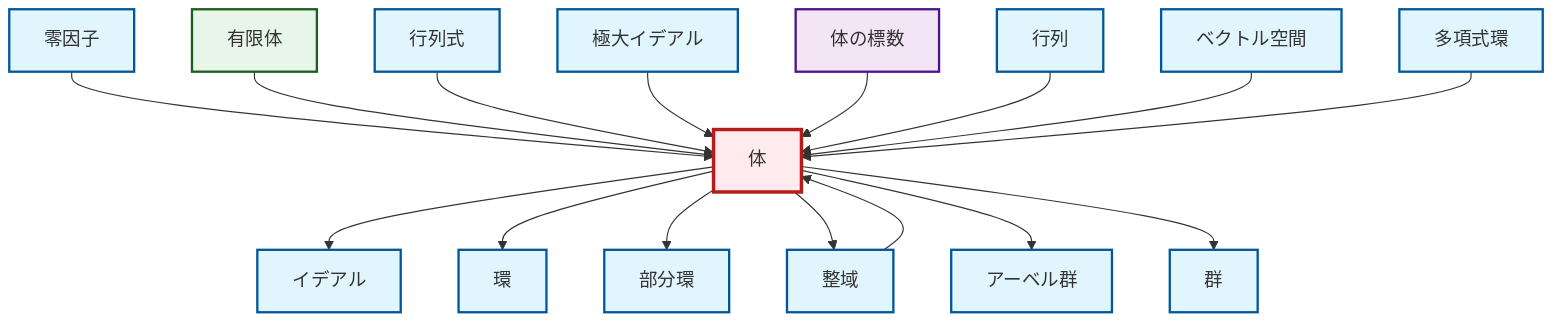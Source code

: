 graph TD
    classDef definition fill:#e1f5fe,stroke:#01579b,stroke-width:2px
    classDef theorem fill:#f3e5f5,stroke:#4a148c,stroke-width:2px
    classDef axiom fill:#fff3e0,stroke:#e65100,stroke-width:2px
    classDef example fill:#e8f5e9,stroke:#1b5e20,stroke-width:2px
    classDef current fill:#ffebee,stroke:#b71c1c,stroke-width:3px
    def-field["体"]:::definition
    def-ideal["イデアル"]:::definition
    def-subring["部分環"]:::definition
    def-ring["環"]:::definition
    def-polynomial-ring["多項式環"]:::definition
    def-vector-space["ベクトル空間"]:::definition
    def-integral-domain["整域"]:::definition
    thm-field-characteristic["体の標数"]:::theorem
    def-matrix["行列"]:::definition
    def-determinant["行列式"]:::definition
    def-group["群"]:::definition
    def-abelian-group["アーベル群"]:::definition
    def-zero-divisor["零因子"]:::definition
    def-maximal-ideal["極大イデアル"]:::definition
    ex-finite-field["有限体"]:::example
    def-field --> def-ideal
    def-field --> def-ring
    def-zero-divisor --> def-field
    ex-finite-field --> def-field
    def-determinant --> def-field
    def-maximal-ideal --> def-field
    def-field --> def-subring
    def-field --> def-integral-domain
    thm-field-characteristic --> def-field
    def-integral-domain --> def-field
    def-matrix --> def-field
    def-vector-space --> def-field
    def-polynomial-ring --> def-field
    def-field --> def-abelian-group
    def-field --> def-group
    class def-field current